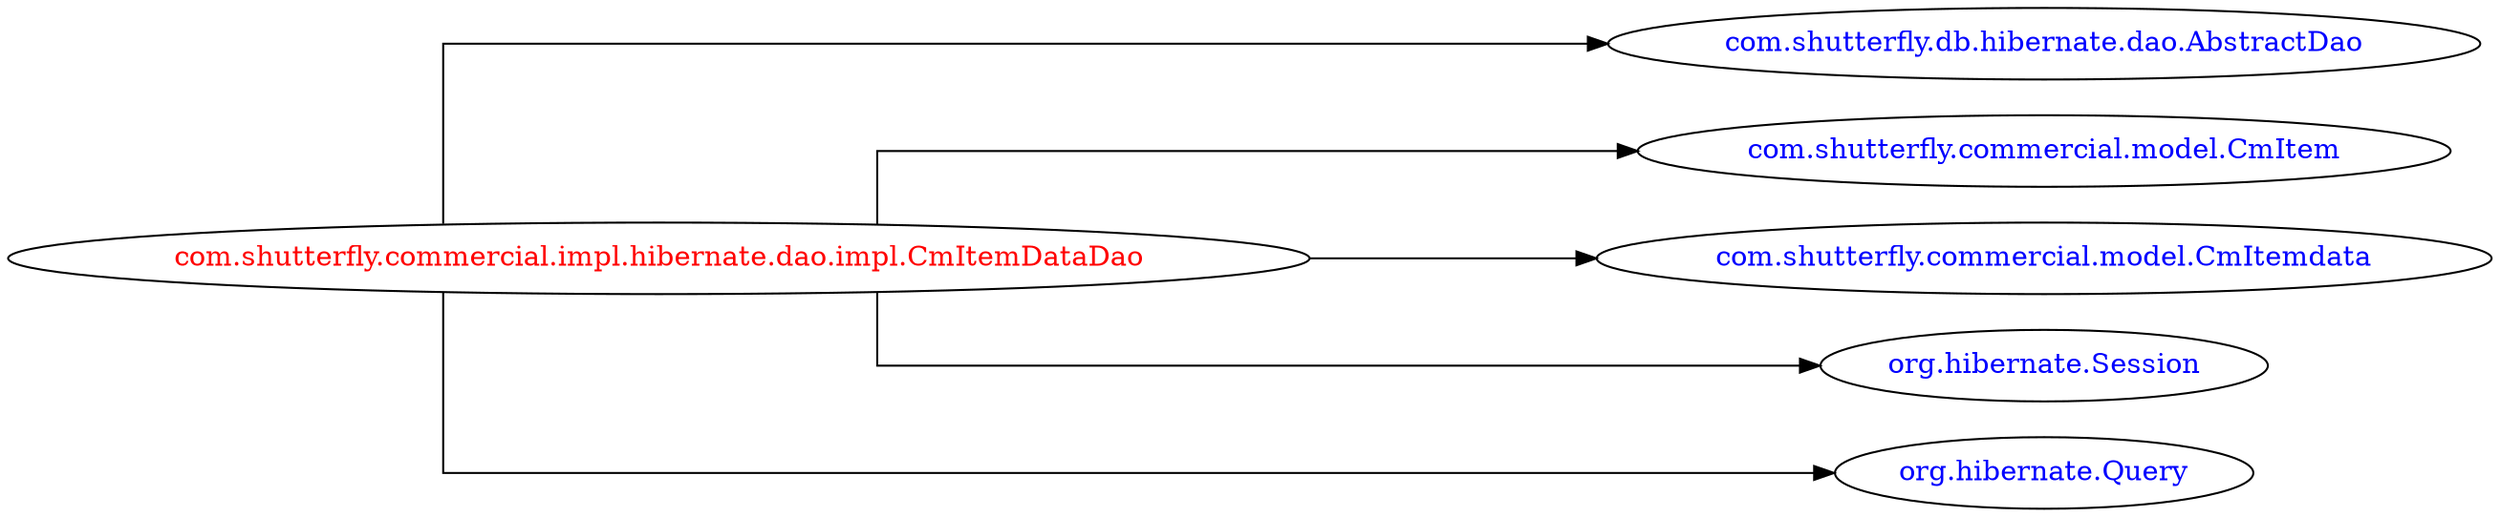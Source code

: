 digraph dependencyGraph {
 concentrate=true;
 ranksep="2.0";
 rankdir="LR"; 
 splines="ortho";
"com.shutterfly.commercial.impl.hibernate.dao.impl.CmItemDataDao" [fontcolor="red"];
"com.shutterfly.db.hibernate.dao.AbstractDao" [ fontcolor="blue" ];
"com.shutterfly.commercial.impl.hibernate.dao.impl.CmItemDataDao"->"com.shutterfly.db.hibernate.dao.AbstractDao";
"com.shutterfly.commercial.model.CmItem" [ fontcolor="blue" ];
"com.shutterfly.commercial.impl.hibernate.dao.impl.CmItemDataDao"->"com.shutterfly.commercial.model.CmItem";
"com.shutterfly.commercial.model.CmItemdata" [ fontcolor="blue" ];
"com.shutterfly.commercial.impl.hibernate.dao.impl.CmItemDataDao"->"com.shutterfly.commercial.model.CmItemdata";
"org.hibernate.Session" [ fontcolor="blue" ];
"com.shutterfly.commercial.impl.hibernate.dao.impl.CmItemDataDao"->"org.hibernate.Session";
"org.hibernate.Query" [ fontcolor="blue" ];
"com.shutterfly.commercial.impl.hibernate.dao.impl.CmItemDataDao"->"org.hibernate.Query";
}